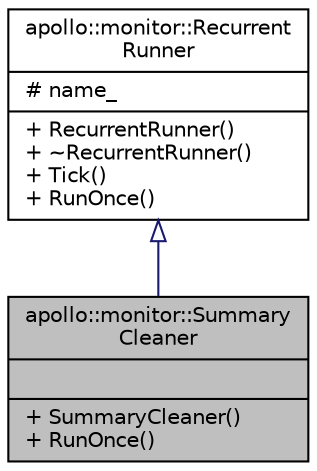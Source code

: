 digraph "apollo::monitor::SummaryCleaner"
{
  edge [fontname="Helvetica",fontsize="10",labelfontname="Helvetica",labelfontsize="10"];
  node [fontname="Helvetica",fontsize="10",shape=record];
  Node1 [label="{apollo::monitor::Summary\lCleaner\n||+ SummaryCleaner()\l+ RunOnce()\l}",height=0.2,width=0.4,color="black", fillcolor="grey75", style="filled" fontcolor="black"];
  Node2 -> Node1 [dir="back",color="midnightblue",fontsize="10",style="solid",arrowtail="onormal",fontname="Helvetica"];
  Node2 [label="{apollo::monitor::Recurrent\lRunner\n|# name_\l|+ RecurrentRunner()\l+ ~RecurrentRunner()\l+ Tick()\l+ RunOnce()\l}",height=0.2,width=0.4,color="black", fillcolor="white", style="filled",URL="$classapollo_1_1monitor_1_1RecurrentRunner.html"];
}
